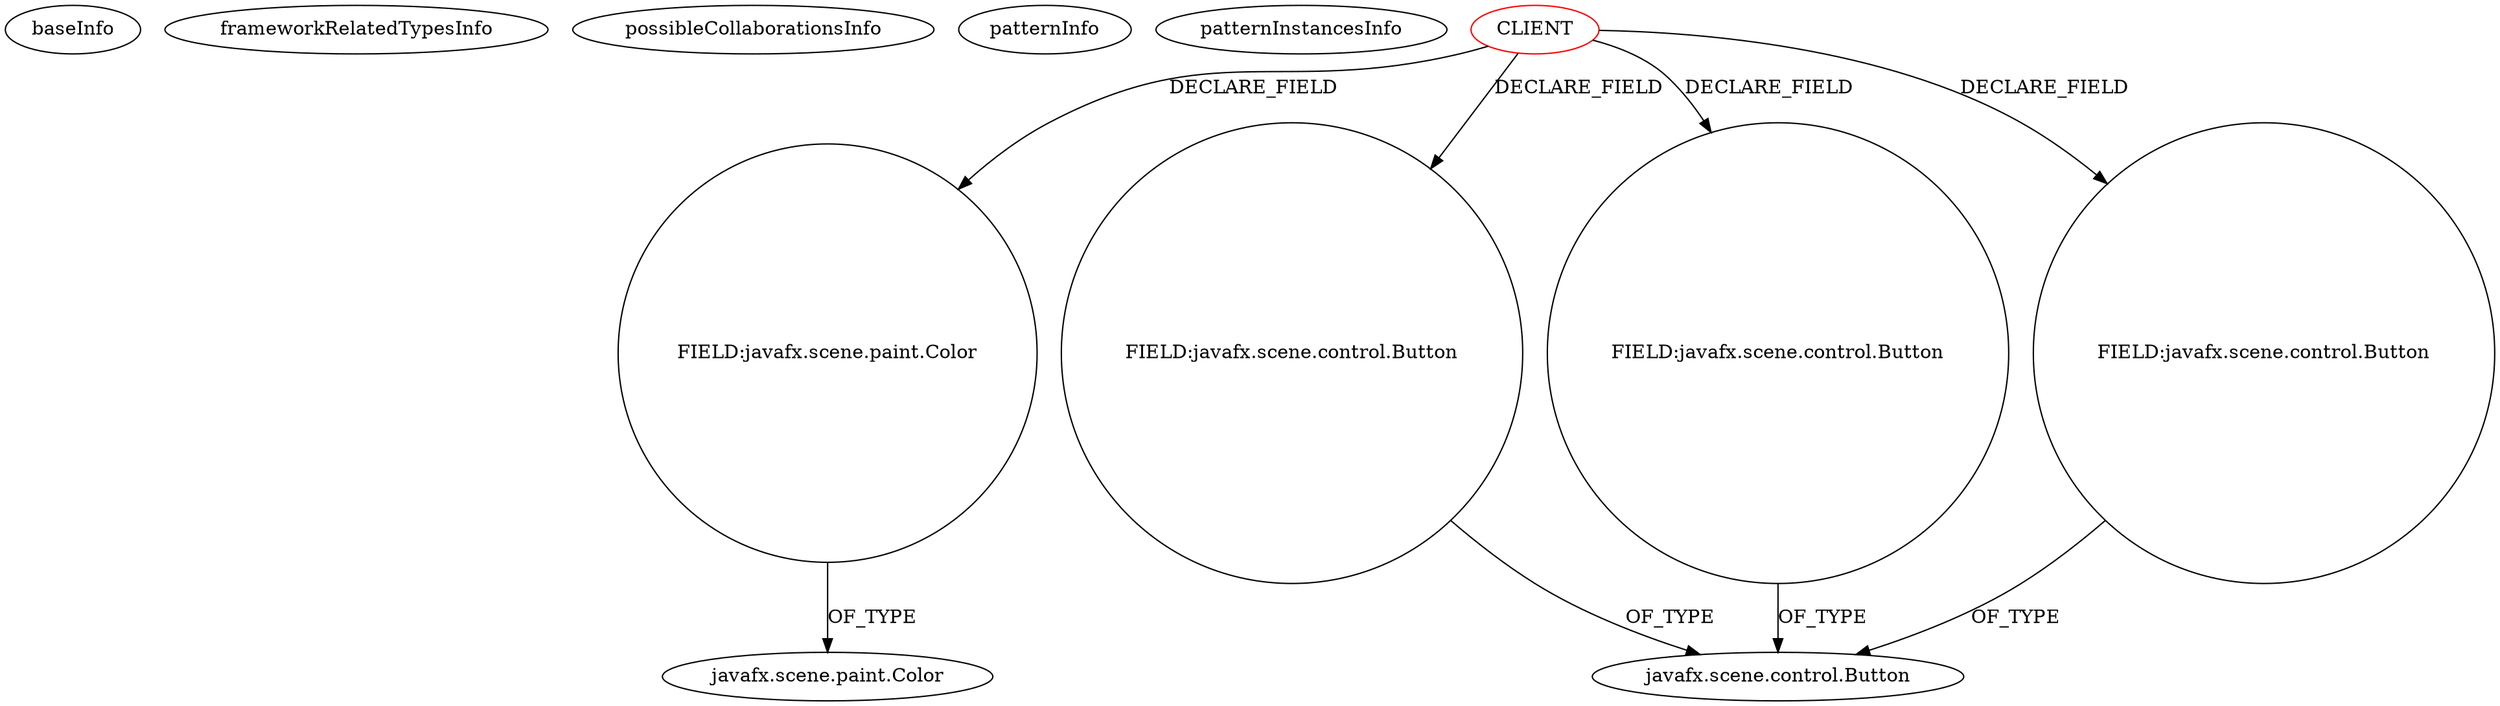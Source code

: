 digraph {
baseInfo[graphId=1184,category="pattern",isAnonymous=false,possibleRelation=false]
frameworkRelatedTypesInfo[]
possibleCollaborationsInfo[]
patternInfo[frequency=2.0,patternRootClient=0]
patternInstancesInfo[0="JCake-CoupGameProgram~/JCake-CoupGameProgram/CoupGameProgram-master/src/game/remote/PlayerUi.java~PlayerUi~579",1="RUAN0007-FastestPathSimulator~/RUAN0007-FastestPathSimulator/FastestPathSimulator-master/FastPathSimulator/src/application/FastestPathSimulatorController.java~FastestPathSimulatorController~1116"]
14[label="FIELD:javafx.scene.paint.Color",vertexType="FIELD_DECLARATION",isFrameworkType=false,shape=circle]
3[label="javafx.scene.paint.Color",vertexType="FRAMEWORK_CLASS_TYPE",isFrameworkType=false]
0[label="CLIENT",vertexType="ROOT_CLIENT_CLASS_DECLARATION",isFrameworkType=false,color=red]
22[label="FIELD:javafx.scene.control.Button",vertexType="FIELD_DECLARATION",isFrameworkType=false,shape=circle]
30[label="FIELD:javafx.scene.control.Button",vertexType="FIELD_DECLARATION",isFrameworkType=false,shape=circle]
36[label="FIELD:javafx.scene.control.Button",vertexType="FIELD_DECLARATION",isFrameworkType=false,shape=circle]
23[label="javafx.scene.control.Button",vertexType="FRAMEWORK_CLASS_TYPE",isFrameworkType=false]
0->22[label="DECLARE_FIELD"]
0->14[label="DECLARE_FIELD"]
22->23[label="OF_TYPE"]
36->23[label="OF_TYPE"]
0->30[label="DECLARE_FIELD"]
14->3[label="OF_TYPE"]
0->36[label="DECLARE_FIELD"]
30->23[label="OF_TYPE"]
}
